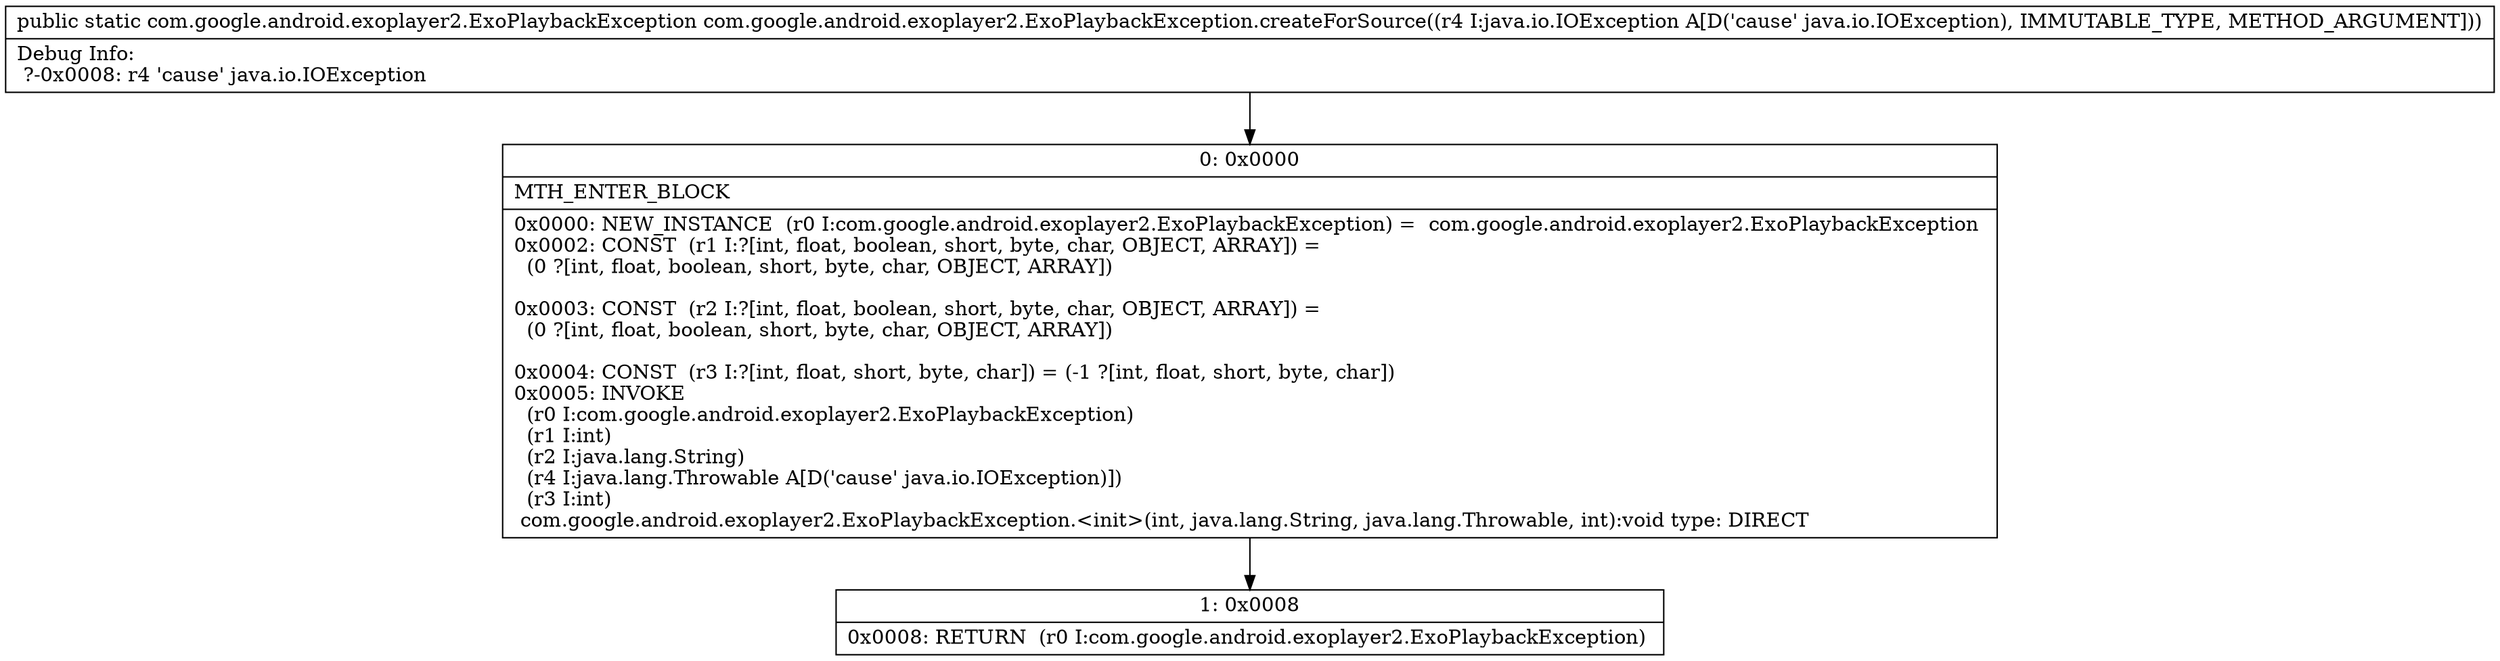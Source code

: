 digraph "CFG forcom.google.android.exoplayer2.ExoPlaybackException.createForSource(Ljava\/io\/IOException;)Lcom\/google\/android\/exoplayer2\/ExoPlaybackException;" {
Node_0 [shape=record,label="{0\:\ 0x0000|MTH_ENTER_BLOCK\l|0x0000: NEW_INSTANCE  (r0 I:com.google.android.exoplayer2.ExoPlaybackException) =  com.google.android.exoplayer2.ExoPlaybackException \l0x0002: CONST  (r1 I:?[int, float, boolean, short, byte, char, OBJECT, ARRAY]) = \l  (0 ?[int, float, boolean, short, byte, char, OBJECT, ARRAY])\l \l0x0003: CONST  (r2 I:?[int, float, boolean, short, byte, char, OBJECT, ARRAY]) = \l  (0 ?[int, float, boolean, short, byte, char, OBJECT, ARRAY])\l \l0x0004: CONST  (r3 I:?[int, float, short, byte, char]) = (\-1 ?[int, float, short, byte, char]) \l0x0005: INVOKE  \l  (r0 I:com.google.android.exoplayer2.ExoPlaybackException)\l  (r1 I:int)\l  (r2 I:java.lang.String)\l  (r4 I:java.lang.Throwable A[D('cause' java.io.IOException)])\l  (r3 I:int)\l com.google.android.exoplayer2.ExoPlaybackException.\<init\>(int, java.lang.String, java.lang.Throwable, int):void type: DIRECT \l}"];
Node_1 [shape=record,label="{1\:\ 0x0008|0x0008: RETURN  (r0 I:com.google.android.exoplayer2.ExoPlaybackException) \l}"];
MethodNode[shape=record,label="{public static com.google.android.exoplayer2.ExoPlaybackException com.google.android.exoplayer2.ExoPlaybackException.createForSource((r4 I:java.io.IOException A[D('cause' java.io.IOException), IMMUTABLE_TYPE, METHOD_ARGUMENT]))  | Debug Info:\l  ?\-0x0008: r4 'cause' java.io.IOException\l}"];
MethodNode -> Node_0;
Node_0 -> Node_1;
}

